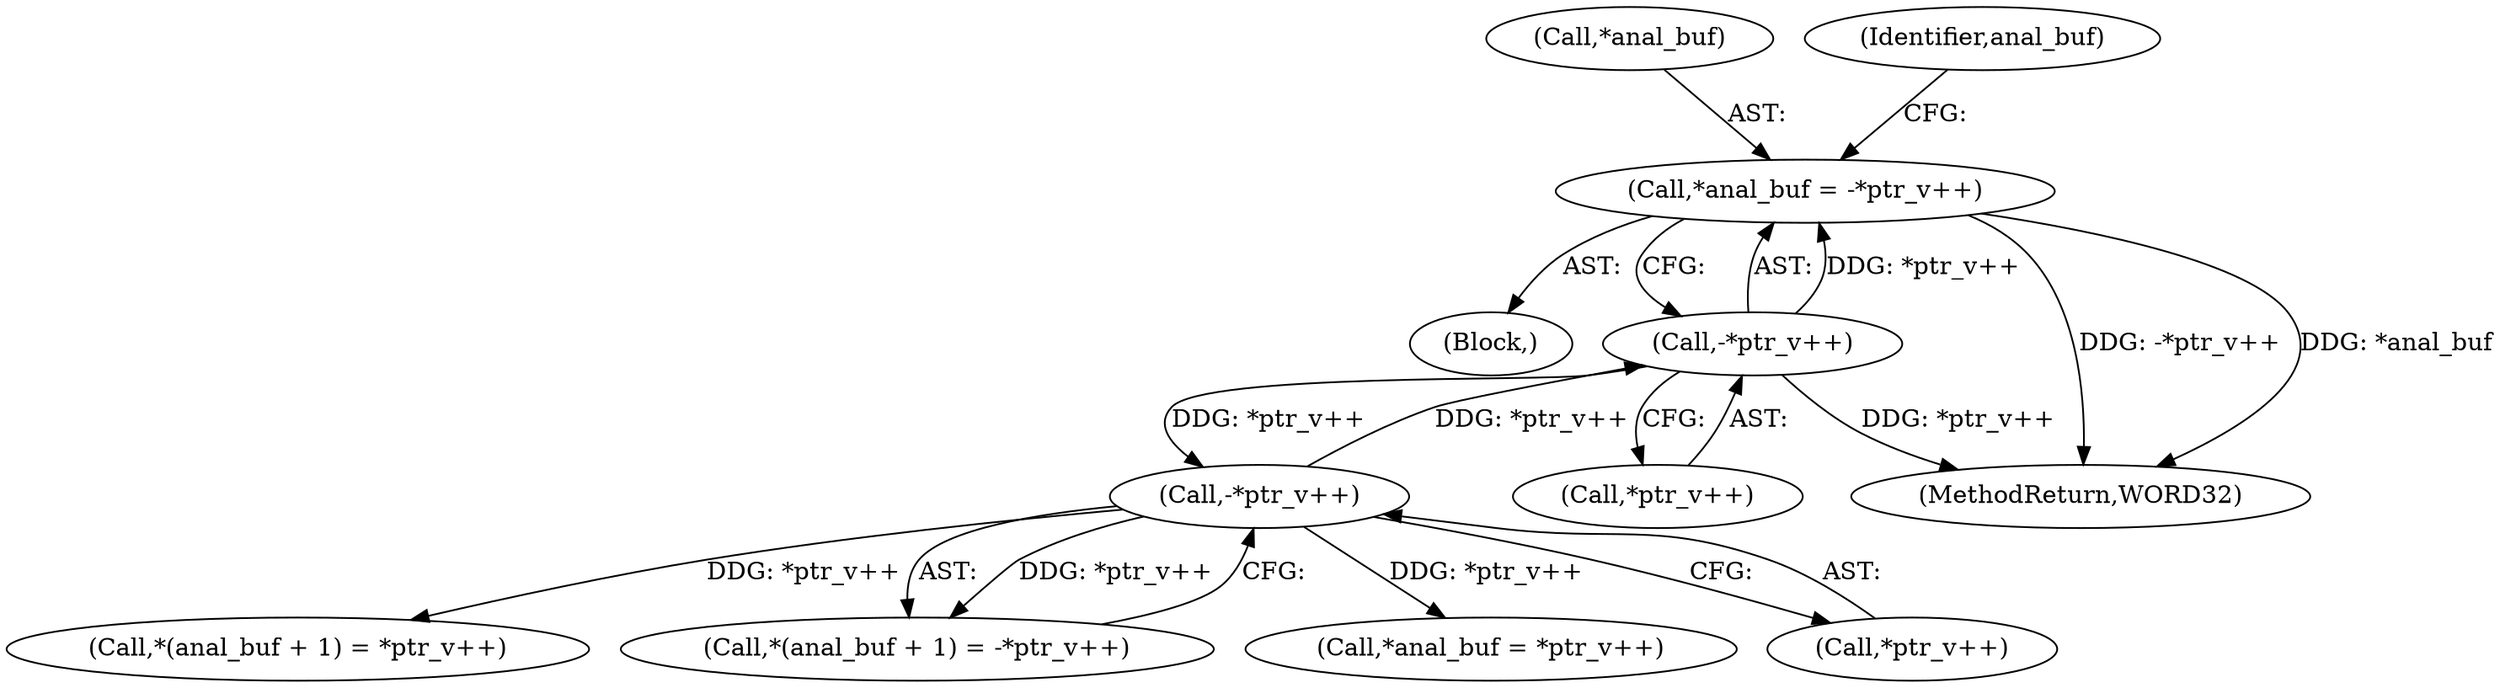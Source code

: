 digraph "0_Android_04e8cd58f075bec5892e369c8deebca9c67e855c_2@pointer" {
"1000569" [label="(Call,*anal_buf = -*ptr_v++)"];
"1000572" [label="(Call,-*ptr_v++)"];
"1000548" [label="(Call,-*ptr_v++)"];
"1000561" [label="(Call,*(anal_buf + 1) = *ptr_v++)"];
"1000542" [label="(Block,)"];
"1000573" [label="(Call,*ptr_v++)"];
"1000570" [label="(Call,*anal_buf)"];
"1000581" [label="(MethodReturn,WORD32)"];
"1000548" [label="(Call,-*ptr_v++)"];
"1000543" [label="(Call,*(anal_buf + 1) = -*ptr_v++)"];
"1000572" [label="(Call,-*ptr_v++)"];
"1000552" [label="(Call,*anal_buf = *ptr_v++)"];
"1000577" [label="(Identifier,anal_buf)"];
"1000569" [label="(Call,*anal_buf = -*ptr_v++)"];
"1000549" [label="(Call,*ptr_v++)"];
"1000569" -> "1000542"  [label="AST: "];
"1000569" -> "1000572"  [label="CFG: "];
"1000570" -> "1000569"  [label="AST: "];
"1000572" -> "1000569"  [label="AST: "];
"1000577" -> "1000569"  [label="CFG: "];
"1000569" -> "1000581"  [label="DDG: -*ptr_v++"];
"1000569" -> "1000581"  [label="DDG: *anal_buf"];
"1000572" -> "1000569"  [label="DDG: *ptr_v++"];
"1000572" -> "1000573"  [label="CFG: "];
"1000573" -> "1000572"  [label="AST: "];
"1000572" -> "1000581"  [label="DDG: *ptr_v++"];
"1000572" -> "1000548"  [label="DDG: *ptr_v++"];
"1000548" -> "1000572"  [label="DDG: *ptr_v++"];
"1000548" -> "1000543"  [label="AST: "];
"1000548" -> "1000549"  [label="CFG: "];
"1000549" -> "1000548"  [label="AST: "];
"1000543" -> "1000548"  [label="CFG: "];
"1000548" -> "1000543"  [label="DDG: *ptr_v++"];
"1000548" -> "1000552"  [label="DDG: *ptr_v++"];
"1000548" -> "1000561"  [label="DDG: *ptr_v++"];
}

